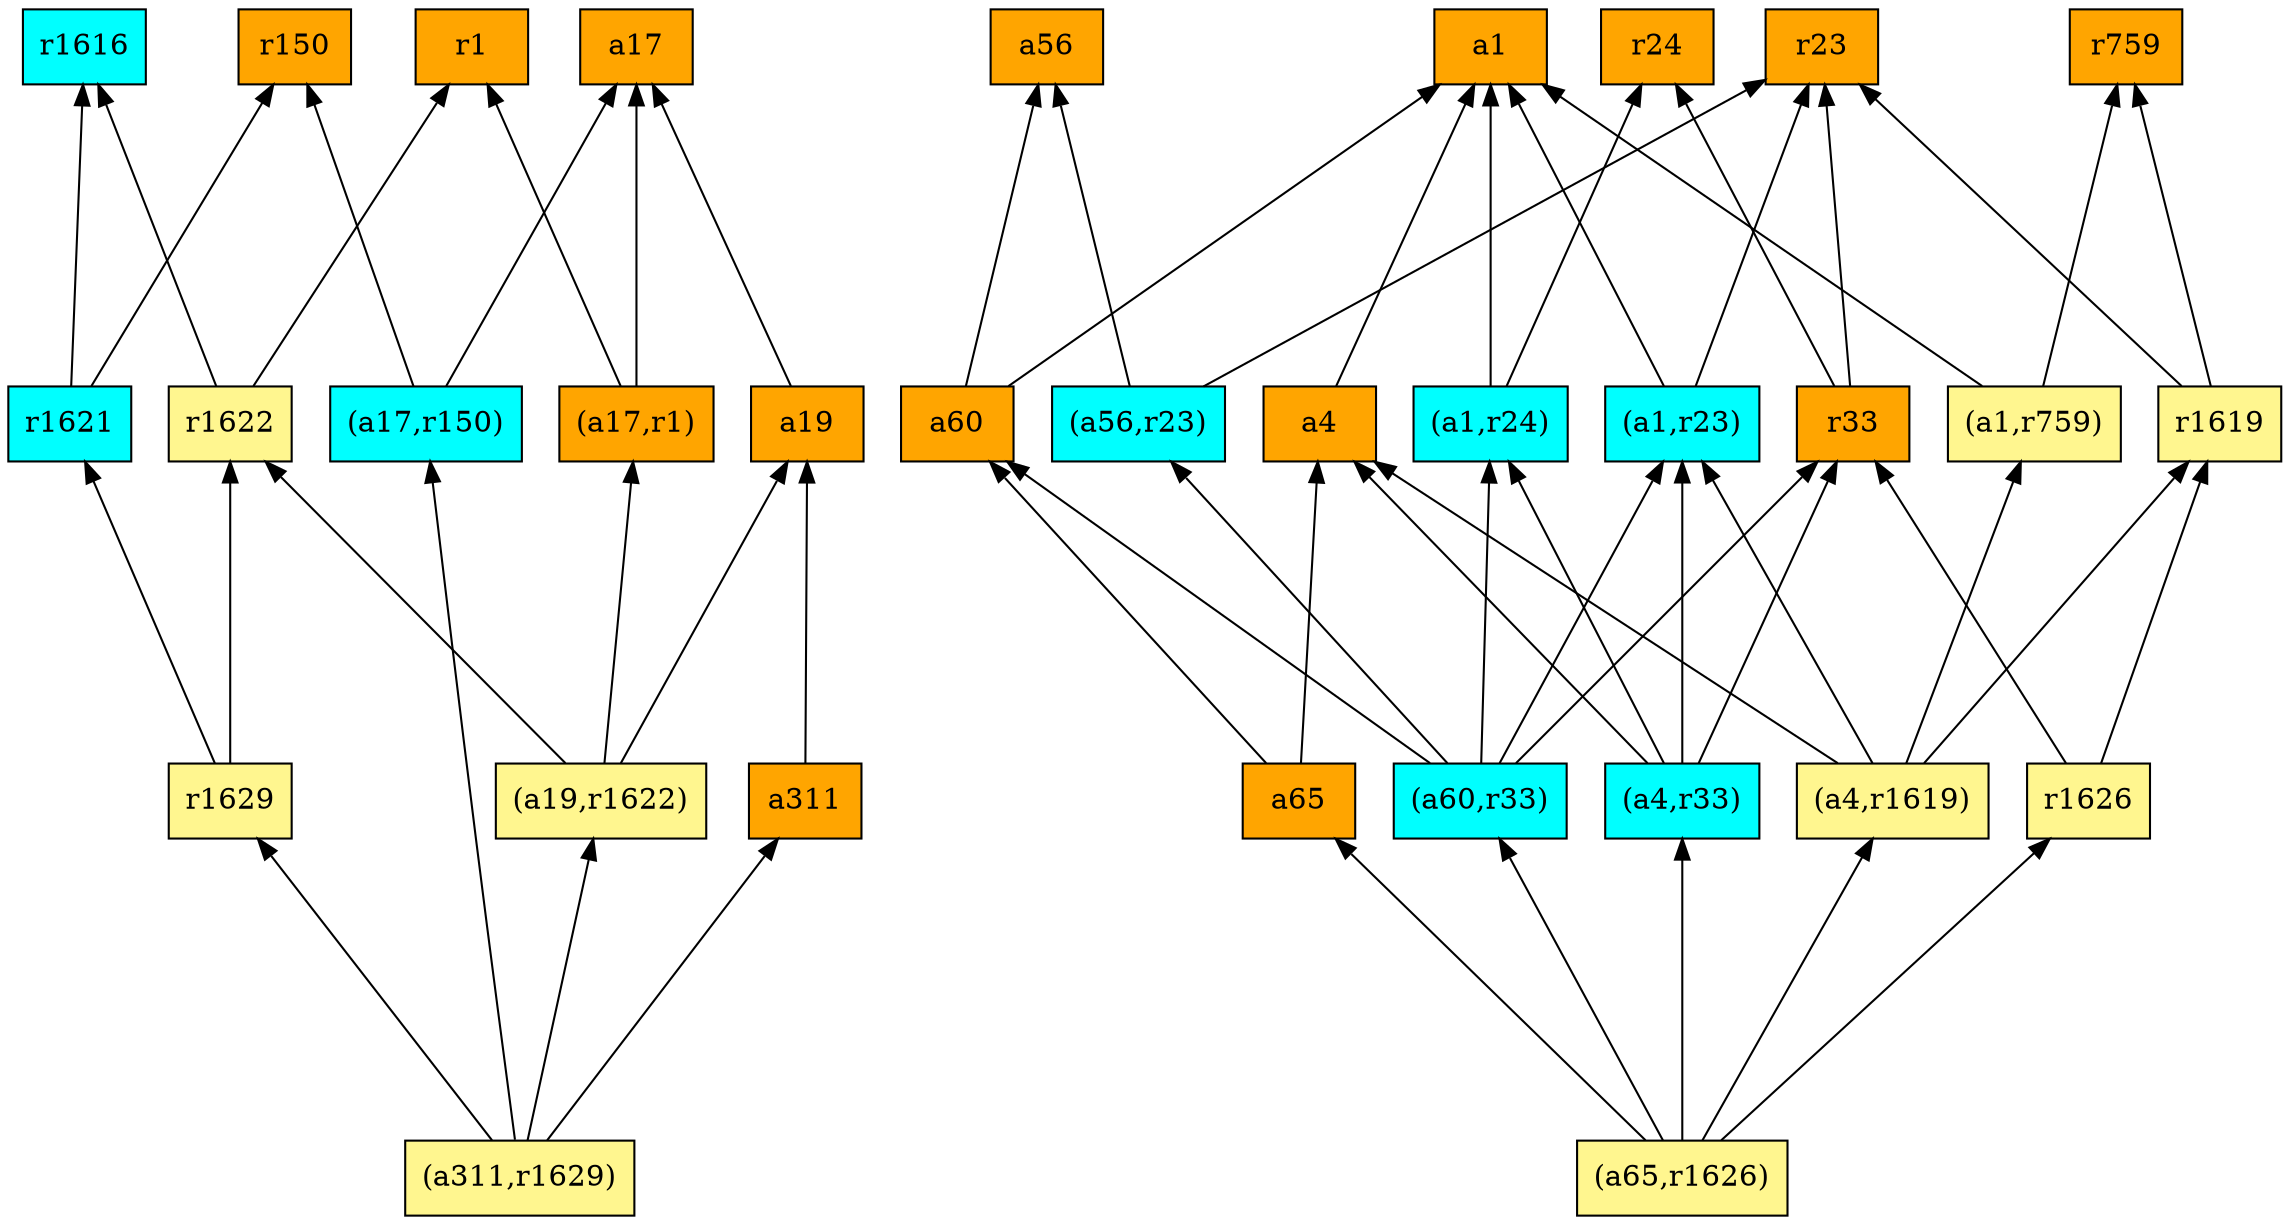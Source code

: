 digraph G {
rankdir=BT;ranksep="2.0";
"r1621" [shape=record,fillcolor=cyan,style=filled,label="{r1621}"];
"(a56,r23)" [shape=record,fillcolor=cyan,style=filled,label="{(a56,r23)}"];
"(a4,r33)" [shape=record,fillcolor=cyan,style=filled,label="{(a4,r33)}"];
"a65" [shape=record,fillcolor=orange,style=filled,label="{a65}"];
"r150" [shape=record,fillcolor=orange,style=filled,label="{r150}"];
"(a311,r1629)" [shape=record,fillcolor=khaki1,style=filled,label="{(a311,r1629)}"];
"(a17,r1)" [shape=record,fillcolor=orange,style=filled,label="{(a17,r1)}"];
"(a1,r759)" [shape=record,fillcolor=khaki1,style=filled,label="{(a1,r759)}"];
"(a4,r1619)" [shape=record,fillcolor=khaki1,style=filled,label="{(a4,r1619)}"];
"a4" [shape=record,fillcolor=orange,style=filled,label="{a4}"];
"r24" [shape=record,fillcolor=orange,style=filled,label="{r24}"];
"r33" [shape=record,fillcolor=orange,style=filled,label="{r33}"];
"(a60,r33)" [shape=record,fillcolor=cyan,style=filled,label="{(a60,r33)}"];
"(a65,r1626)" [shape=record,fillcolor=khaki1,style=filled,label="{(a65,r1626)}"];
"r1619" [shape=record,fillcolor=khaki1,style=filled,label="{r1619}"];
"a311" [shape=record,fillcolor=orange,style=filled,label="{a311}"];
"a56" [shape=record,fillcolor=orange,style=filled,label="{a56}"];
"a17" [shape=record,fillcolor=orange,style=filled,label="{a17}"];
"r1626" [shape=record,fillcolor=khaki1,style=filled,label="{r1626}"];
"r759" [shape=record,fillcolor=orange,style=filled,label="{r759}"];
"r1629" [shape=record,fillcolor=khaki1,style=filled,label="{r1629}"];
"r1616" [shape=record,fillcolor=cyan,style=filled,label="{r1616}"];
"a1" [shape=record,fillcolor=orange,style=filled,label="{a1}"];
"(a1,r23)" [shape=record,fillcolor=cyan,style=filled,label="{(a1,r23)}"];
"(a1,r24)" [shape=record,fillcolor=cyan,style=filled,label="{(a1,r24)}"];
"(a19,r1622)" [shape=record,fillcolor=khaki1,style=filled,label="{(a19,r1622)}"];
"a60" [shape=record,fillcolor=orange,style=filled,label="{a60}"];
"r1622" [shape=record,fillcolor=khaki1,style=filled,label="{r1622}"];
"r23" [shape=record,fillcolor=orange,style=filled,label="{r23}"];
"a19" [shape=record,fillcolor=orange,style=filled,label="{a19}"];
"r1" [shape=record,fillcolor=orange,style=filled,label="{r1}"];
"(a17,r150)" [shape=record,fillcolor=cyan,style=filled,label="{(a17,r150)}"];
"r1621" -> "r150"
"r1621" -> "r1616"
"(a56,r23)" -> "a56"
"(a56,r23)" -> "r23"
"(a4,r33)" -> "a4"
"(a4,r33)" -> "(a1,r23)"
"(a4,r33)" -> "(a1,r24)"
"(a4,r33)" -> "r33"
"a65" -> "a60"
"a65" -> "a4"
"(a311,r1629)" -> "(a19,r1622)"
"(a311,r1629)" -> "a311"
"(a311,r1629)" -> "(a17,r150)"
"(a311,r1629)" -> "r1629"
"(a17,r1)" -> "r1"
"(a17,r1)" -> "a17"
"(a1,r759)" -> "a1"
"(a1,r759)" -> "r759"
"(a4,r1619)" -> "a4"
"(a4,r1619)" -> "r1619"
"(a4,r1619)" -> "(a1,r759)"
"(a4,r1619)" -> "(a1,r23)"
"a4" -> "a1"
"r33" -> "r24"
"r33" -> "r23"
"(a60,r33)" -> "(a56,r23)"
"(a60,r33)" -> "(a1,r23)"
"(a60,r33)" -> "(a1,r24)"
"(a60,r33)" -> "a60"
"(a60,r33)" -> "r33"
"(a65,r1626)" -> "(a4,r33)"
"(a65,r1626)" -> "(a4,r1619)"
"(a65,r1626)" -> "a65"
"(a65,r1626)" -> "r1626"
"(a65,r1626)" -> "(a60,r33)"
"r1619" -> "r759"
"r1619" -> "r23"
"a311" -> "a19"
"r1626" -> "r1619"
"r1626" -> "r33"
"r1629" -> "r1621"
"r1629" -> "r1622"
"(a1,r23)" -> "a1"
"(a1,r23)" -> "r23"
"(a1,r24)" -> "a1"
"(a1,r24)" -> "r24"
"(a19,r1622)" -> "a19"
"(a19,r1622)" -> "r1622"
"(a19,r1622)" -> "(a17,r1)"
"a60" -> "a1"
"a60" -> "a56"
"r1622" -> "r1"
"r1622" -> "r1616"
"a19" -> "a17"
"(a17,r150)" -> "r150"
"(a17,r150)" -> "a17"
}
